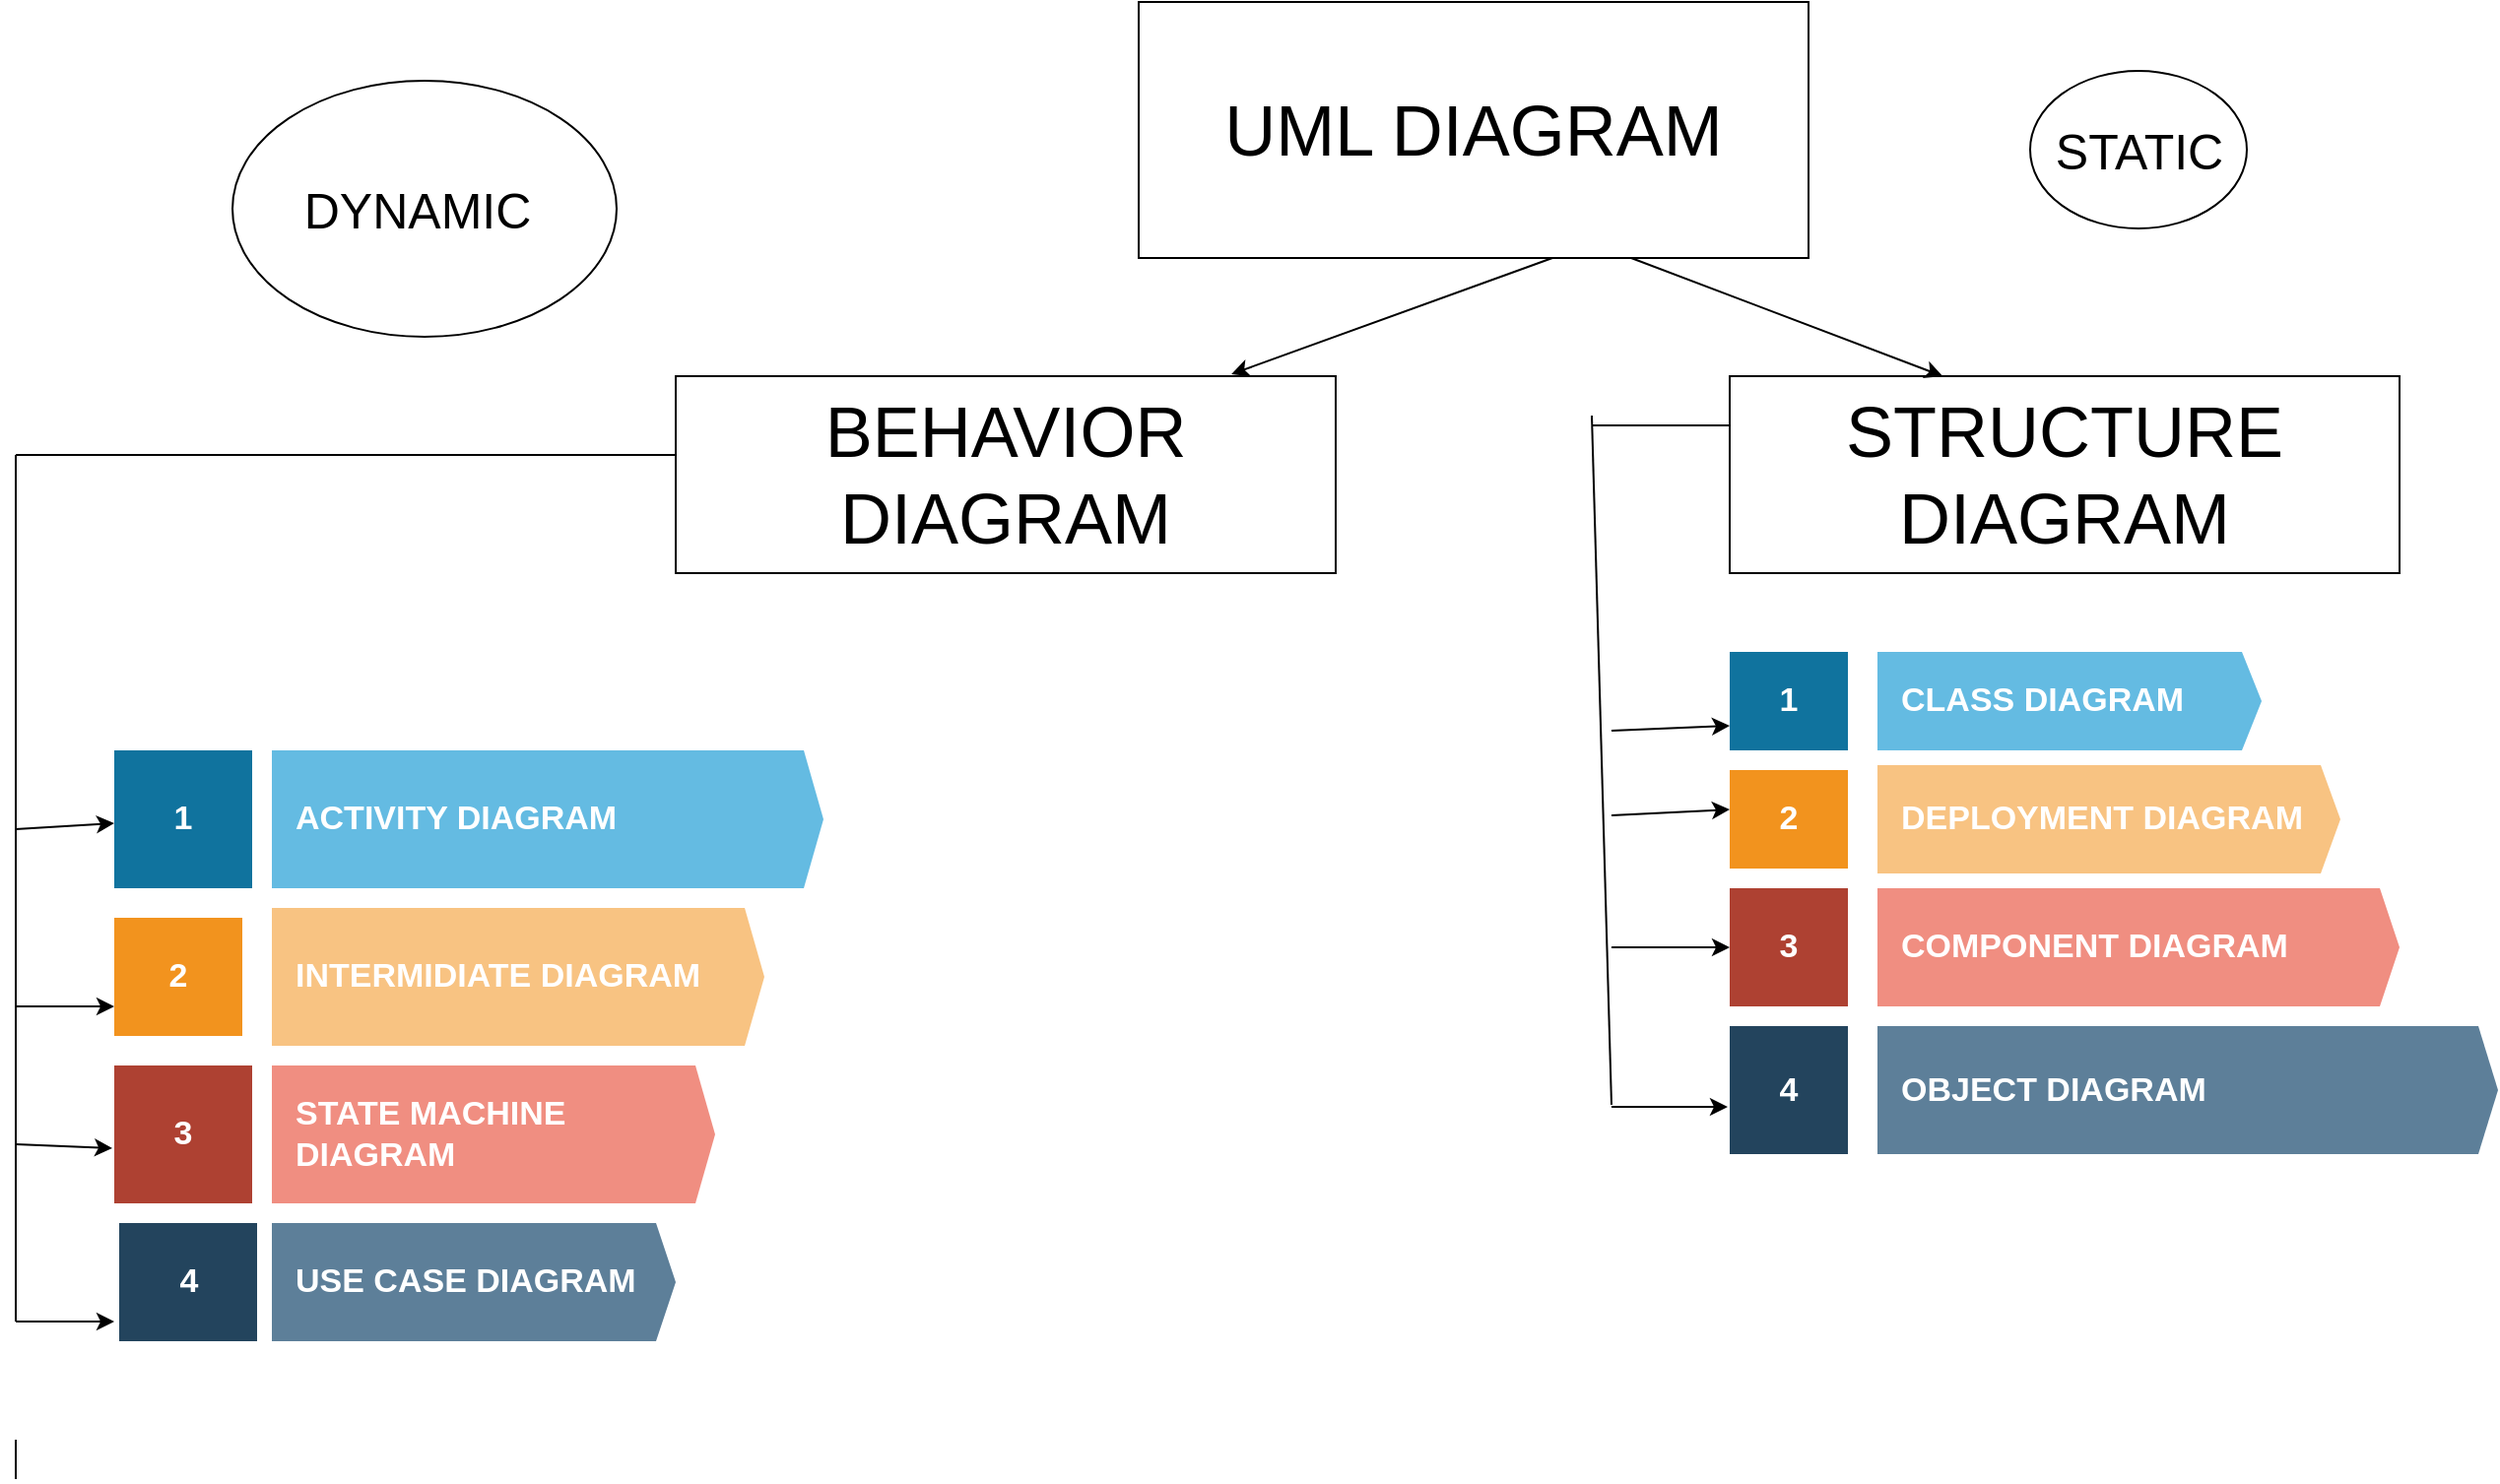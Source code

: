 <mxfile version="28.0.6">
  <diagram name="Page-1" id="LVUewoOSiP5x6OEFWZ2Q">
    <mxGraphModel dx="1426" dy="1877" grid="1" gridSize="10" guides="1" tooltips="1" connect="1" arrows="1" fold="1" page="1" pageScale="1" pageWidth="850" pageHeight="1100" math="0" shadow="0">
      <root>
        <mxCell id="0" />
        <mxCell id="1" parent="0" />
        <mxCell id="PGbsJtd_KX8pkaPK6Ff_-21" value="1" style="html=1;whiteSpace=wrap;fillColor=#10739E;strokeColor=none;shadow=0;fontSize=17;fontColor=#FFFFFF;align=center;fontStyle=1;rounded=0;" vertex="1" parent="1">
          <mxGeometry x="110" y="210" width="70" height="70" as="geometry" />
        </mxCell>
        <mxCell id="PGbsJtd_KX8pkaPK6Ff_-22" value="ACTIVITY DIAGRAM" style="shape=mxgraph.infographic.ribbonSimple;notch1=0;notch2=10;notch=0;html=1;whiteSpace=wrap;fillColor=#64BBE2;strokeColor=none;shadow=0;fontSize=17;fontColor=#FFFFFF;align=left;spacingLeft=10;fontStyle=1;" vertex="1" parent="1">
          <mxGeometry x="190" y="210" width="280" height="70" as="geometry" />
        </mxCell>
        <mxCell id="PGbsJtd_KX8pkaPK6Ff_-23" value="2" style="html=1;whiteSpace=wrap;fillColor=#F2931E;strokeColor=none;shadow=0;fontSize=17;fontColor=#FFFFFF;align=center;fontStyle=1;rounded=0;" vertex="1" parent="1">
          <mxGeometry x="110" y="295" width="65" height="60" as="geometry" />
        </mxCell>
        <mxCell id="PGbsJtd_KX8pkaPK6Ff_-24" value="INTERMIDIATE DIAGRAM" style="shape=mxgraph.infographic.ribbonSimple;notch1=0;notch2=10;notch=0;html=1;whiteSpace=wrap;fillColor=#F8C382;strokeColor=none;shadow=0;fontSize=17;fontColor=#FFFFFF;align=left;spacingLeft=10;fontStyle=1;" vertex="1" parent="1">
          <mxGeometry x="190" y="290" width="250" height="70" as="geometry" />
        </mxCell>
        <mxCell id="PGbsJtd_KX8pkaPK6Ff_-25" value="3" style="html=1;whiteSpace=wrap;fillColor=#AE4132;strokeColor=none;shadow=0;fontSize=17;fontColor=#FFFFFF;align=center;fontStyle=1;rounded=0;" vertex="1" parent="1">
          <mxGeometry x="110" y="370" width="70" height="70" as="geometry" />
        </mxCell>
        <mxCell id="PGbsJtd_KX8pkaPK6Ff_-26" value="STATE MACHINE DIAGRAM" style="shape=mxgraph.infographic.ribbonSimple;notch1=0;notch2=10;notch=0;html=1;whiteSpace=wrap;fillColor=#F08E81;strokeColor=none;shadow=0;fontSize=17;fontColor=#FFFFFF;align=left;spacingLeft=10;fontStyle=1;" vertex="1" parent="1">
          <mxGeometry x="190" y="370" width="225" height="70" as="geometry" />
        </mxCell>
        <mxCell id="PGbsJtd_KX8pkaPK6Ff_-27" value="4" style="html=1;whiteSpace=wrap;fillColor=#23445D;strokeColor=none;shadow=0;fontSize=17;fontColor=#FFFFFF;align=center;fontStyle=1;rounded=0;" vertex="1" parent="1">
          <mxGeometry x="112.5" y="450" width="70" height="60" as="geometry" />
        </mxCell>
        <mxCell id="PGbsJtd_KX8pkaPK6Ff_-28" value="USE CASE DIAGRAM" style="shape=mxgraph.infographic.ribbonSimple;notch1=0;notch2=10;notch=0;html=1;whiteSpace=wrap;fillColor=#5D7F99;strokeColor=none;shadow=0;fontSize=17;fontColor=#FFFFFF;align=left;spacingLeft=10;fontStyle=1;" vertex="1" parent="1">
          <mxGeometry x="190" y="450" width="205" height="60" as="geometry" />
        </mxCell>
        <mxCell id="PGbsJtd_KX8pkaPK6Ff_-33" value="&lt;font style=&quot;font-size: 36px;&quot;&gt;BEHAVIOR DIAGRAM&lt;/font&gt;" style="rounded=0;whiteSpace=wrap;html=1;" vertex="1" parent="1">
          <mxGeometry x="395" y="20" width="335" height="100" as="geometry" />
        </mxCell>
        <mxCell id="PGbsJtd_KX8pkaPK6Ff_-34" value="" style="endArrow=none;html=1;rounded=0;" edge="1" parent="1">
          <mxGeometry width="50" height="50" relative="1" as="geometry">
            <mxPoint x="60" y="60" as="sourcePoint" />
            <mxPoint x="395" y="60" as="targetPoint" />
          </mxGeometry>
        </mxCell>
        <mxCell id="PGbsJtd_KX8pkaPK6Ff_-35" value="" style="endArrow=none;html=1;rounded=0;" edge="1" parent="1">
          <mxGeometry width="50" height="50" relative="1" as="geometry">
            <mxPoint x="60" y="500" as="sourcePoint" />
            <mxPoint x="60" y="60" as="targetPoint" />
            <Array as="points">
              <mxPoint x="60" y="490" />
            </Array>
          </mxGeometry>
        </mxCell>
        <mxCell id="PGbsJtd_KX8pkaPK6Ff_-36" value="" style="endArrow=classic;html=1;rounded=0;" edge="1" parent="1" target="PGbsJtd_KX8pkaPK6Ff_-21">
          <mxGeometry width="50" height="50" relative="1" as="geometry">
            <mxPoint x="60" y="250" as="sourcePoint" />
            <mxPoint x="110" y="220" as="targetPoint" />
          </mxGeometry>
        </mxCell>
        <mxCell id="PGbsJtd_KX8pkaPK6Ff_-37" value="" style="endArrow=classic;html=1;rounded=0;entryX=0;entryY=0.75;entryDx=0;entryDy=0;" edge="1" parent="1" target="PGbsJtd_KX8pkaPK6Ff_-23">
          <mxGeometry width="50" height="50" relative="1" as="geometry">
            <mxPoint x="60" y="340" as="sourcePoint" />
            <mxPoint x="110" y="295" as="targetPoint" />
          </mxGeometry>
        </mxCell>
        <mxCell id="PGbsJtd_KX8pkaPK6Ff_-38" value="" style="endArrow=classic;html=1;rounded=0;entryX=-0.014;entryY=0.6;entryDx=0;entryDy=0;entryPerimeter=0;" edge="1" parent="1" target="PGbsJtd_KX8pkaPK6Ff_-25">
          <mxGeometry width="50" height="50" relative="1" as="geometry">
            <mxPoint x="60" y="410" as="sourcePoint" />
            <mxPoint x="110" y="360" as="targetPoint" />
          </mxGeometry>
        </mxCell>
        <mxCell id="PGbsJtd_KX8pkaPK6Ff_-41" value="" style="endArrow=classic;html=1;rounded=0;" edge="1" parent="1">
          <mxGeometry width="50" height="50" relative="1" as="geometry">
            <mxPoint x="60" y="500" as="sourcePoint" />
            <mxPoint x="110" y="500" as="targetPoint" />
          </mxGeometry>
        </mxCell>
        <mxCell id="PGbsJtd_KX8pkaPK6Ff_-43" value="" style="endArrow=none;html=1;rounded=0;" edge="1" parent="1">
          <mxGeometry width="50" height="50" relative="1" as="geometry">
            <mxPoint x="60" y="580" as="sourcePoint" />
            <mxPoint x="60" y="560" as="targetPoint" />
          </mxGeometry>
        </mxCell>
        <mxCell id="PGbsJtd_KX8pkaPK6Ff_-44" value="&lt;font style=&quot;font-size: 36px;&quot;&gt;UML DIAGRAM&lt;/font&gt;" style="rounded=0;whiteSpace=wrap;html=1;" vertex="1" parent="1">
          <mxGeometry x="630" y="-170" width="340" height="130" as="geometry" />
        </mxCell>
        <mxCell id="PGbsJtd_KX8pkaPK6Ff_-45" value="" style="endArrow=classic;html=1;rounded=0;entryX=0.842;entryY=-0.01;entryDx=0;entryDy=0;entryPerimeter=0;" edge="1" parent="1" target="PGbsJtd_KX8pkaPK6Ff_-33">
          <mxGeometry width="50" height="50" relative="1" as="geometry">
            <mxPoint x="840" y="-40" as="sourcePoint" />
            <mxPoint x="840" y="30" as="targetPoint" />
          </mxGeometry>
        </mxCell>
        <mxCell id="PGbsJtd_KX8pkaPK6Ff_-46" value="&lt;font style=&quot;font-size: 36px;&quot;&gt;STRUCTURE DIAGRAM&lt;/font&gt;" style="rounded=0;whiteSpace=wrap;html=1;" vertex="1" parent="1">
          <mxGeometry x="930" y="20" width="340" height="100" as="geometry" />
        </mxCell>
        <mxCell id="PGbsJtd_KX8pkaPK6Ff_-47" value="" style="endArrow=classic;html=1;rounded=0;entryX=0.318;entryY=0;entryDx=0;entryDy=0;entryPerimeter=0;" edge="1" parent="1" target="PGbsJtd_KX8pkaPK6Ff_-46">
          <mxGeometry width="50" height="50" relative="1" as="geometry">
            <mxPoint x="880" y="-40" as="sourcePoint" />
            <mxPoint x="930" y="-90" as="targetPoint" />
            <Array as="points" />
          </mxGeometry>
        </mxCell>
        <mxCell id="PGbsJtd_KX8pkaPK6Ff_-48" value="" style="endArrow=none;html=1;rounded=0;" edge="1" parent="1">
          <mxGeometry width="50" height="50" relative="1" as="geometry">
            <mxPoint x="860" y="45" as="sourcePoint" />
            <mxPoint x="930" y="45" as="targetPoint" />
          </mxGeometry>
        </mxCell>
        <mxCell id="PGbsJtd_KX8pkaPK6Ff_-49" value="" style="endArrow=none;html=1;rounded=0;" edge="1" parent="1">
          <mxGeometry width="50" height="50" relative="1" as="geometry">
            <mxPoint x="870" y="390" as="sourcePoint" />
            <mxPoint x="860" y="40" as="targetPoint" />
          </mxGeometry>
        </mxCell>
        <mxCell id="PGbsJtd_KX8pkaPK6Ff_-71" value="1" style="html=1;whiteSpace=wrap;fillColor=#10739E;strokeColor=none;shadow=0;fontSize=17;fontColor=#FFFFFF;align=center;fontStyle=1;rounded=0;" vertex="1" parent="1">
          <mxGeometry x="930" y="160" width="60" height="50" as="geometry" />
        </mxCell>
        <mxCell id="PGbsJtd_KX8pkaPK6Ff_-72" value="CLASS DIAGRAM" style="shape=mxgraph.infographic.ribbonSimple;notch1=0;notch2=10;notch=0;html=1;whiteSpace=wrap;fillColor=#64BBE2;strokeColor=none;shadow=0;fontSize=17;fontColor=#FFFFFF;align=left;spacingLeft=10;fontStyle=1;" vertex="1" parent="1">
          <mxGeometry x="1005" y="160" width="195" height="50" as="geometry" />
        </mxCell>
        <mxCell id="PGbsJtd_KX8pkaPK6Ff_-73" value="2" style="html=1;whiteSpace=wrap;fillColor=#F2931E;strokeColor=none;shadow=0;fontSize=17;fontColor=#FFFFFF;align=center;fontStyle=1;rounded=0;" vertex="1" parent="1">
          <mxGeometry x="930" y="220" width="60" height="50" as="geometry" />
        </mxCell>
        <mxCell id="PGbsJtd_KX8pkaPK6Ff_-74" value="DEPLOYMENT DIAGRAM" style="shape=mxgraph.infographic.ribbonSimple;notch1=0;notch2=10;notch=0;html=1;whiteSpace=wrap;fillColor=#F8C382;strokeColor=none;shadow=0;fontSize=17;fontColor=#FFFFFF;align=left;spacingLeft=10;fontStyle=1;" vertex="1" parent="1">
          <mxGeometry x="1005" y="217.5" width="235" height="55" as="geometry" />
        </mxCell>
        <mxCell id="PGbsJtd_KX8pkaPK6Ff_-75" value="3" style="html=1;whiteSpace=wrap;fillColor=#AE4132;strokeColor=none;shadow=0;fontSize=17;fontColor=#FFFFFF;align=center;fontStyle=1;rounded=0;" vertex="1" parent="1">
          <mxGeometry x="930" y="280" width="60" height="60" as="geometry" />
        </mxCell>
        <mxCell id="PGbsJtd_KX8pkaPK6Ff_-76" value="COMPONENT DIAGRAM" style="shape=mxgraph.infographic.ribbonSimple;notch1=0;notch2=10;notch=0;html=1;whiteSpace=wrap;fillColor=#F08E81;strokeColor=none;shadow=0;fontSize=17;fontColor=#FFFFFF;align=left;spacingLeft=10;fontStyle=1;" vertex="1" parent="1">
          <mxGeometry x="1005" y="280" width="265" height="60" as="geometry" />
        </mxCell>
        <mxCell id="PGbsJtd_KX8pkaPK6Ff_-77" value="4" style="html=1;whiteSpace=wrap;fillColor=#23445D;strokeColor=none;shadow=0;fontSize=17;fontColor=#FFFFFF;align=center;fontStyle=1;rounded=0;" vertex="1" parent="1">
          <mxGeometry x="930" y="350" width="60" height="65" as="geometry" />
        </mxCell>
        <mxCell id="PGbsJtd_KX8pkaPK6Ff_-78" value="OBJECT DIAGRAM" style="shape=mxgraph.infographic.ribbonSimple;notch1=0;notch2=10;notch=0;html=1;whiteSpace=wrap;fillColor=#5D7F99;strokeColor=none;shadow=0;fontSize=17;fontColor=#FFFFFF;align=left;spacingLeft=10;fontStyle=1;" vertex="1" parent="1">
          <mxGeometry x="1005" y="350" width="315" height="65" as="geometry" />
        </mxCell>
        <mxCell id="PGbsJtd_KX8pkaPK6Ff_-85" value="" style="endArrow=classic;html=1;rounded=0;entryX=0;entryY=0.75;entryDx=0;entryDy=0;" edge="1" parent="1" target="PGbsJtd_KX8pkaPK6Ff_-71">
          <mxGeometry width="50" height="50" relative="1" as="geometry">
            <mxPoint x="870" y="200" as="sourcePoint" />
            <mxPoint x="920" y="190" as="targetPoint" />
          </mxGeometry>
        </mxCell>
        <mxCell id="PGbsJtd_KX8pkaPK6Ff_-86" value="" style="endArrow=classic;html=1;rounded=0;entryX=0;entryY=1;entryDx=0;entryDy=0;" edge="1" parent="1">
          <mxGeometry width="50" height="50" relative="1" as="geometry">
            <mxPoint x="870" y="243" as="sourcePoint" />
            <mxPoint x="930" y="240" as="targetPoint" />
          </mxGeometry>
        </mxCell>
        <mxCell id="PGbsJtd_KX8pkaPK6Ff_-87" value="" style="endArrow=classic;html=1;rounded=0;entryX=0;entryY=0.5;entryDx=0;entryDy=0;" edge="1" parent="1" target="PGbsJtd_KX8pkaPK6Ff_-75">
          <mxGeometry width="50" height="50" relative="1" as="geometry">
            <mxPoint x="870" y="310" as="sourcePoint" />
            <mxPoint x="920" y="309.5" as="targetPoint" />
          </mxGeometry>
        </mxCell>
        <mxCell id="PGbsJtd_KX8pkaPK6Ff_-88" value="" style="endArrow=classic;html=1;rounded=0;entryX=-0.017;entryY=0.631;entryDx=0;entryDy=0;entryPerimeter=0;" edge="1" parent="1" target="PGbsJtd_KX8pkaPK6Ff_-77">
          <mxGeometry width="50" height="50" relative="1" as="geometry">
            <mxPoint x="870" y="391" as="sourcePoint" />
            <mxPoint x="900" y="360" as="targetPoint" />
          </mxGeometry>
        </mxCell>
        <mxCell id="PGbsJtd_KX8pkaPK6Ff_-89" value="&lt;font style=&quot;font-size: 25px;&quot;&gt;DYNAMIC&amp;nbsp;&lt;/font&gt;" style="ellipse;whiteSpace=wrap;html=1;" vertex="1" parent="1">
          <mxGeometry x="170" y="-130" width="195" height="130" as="geometry" />
        </mxCell>
        <mxCell id="PGbsJtd_KX8pkaPK6Ff_-90" value="&lt;font style=&quot;font-size: 25px;&quot;&gt;STATIC&lt;/font&gt;" style="ellipse;whiteSpace=wrap;html=1;" vertex="1" parent="1">
          <mxGeometry x="1082.5" y="-135" width="110" height="80" as="geometry" />
        </mxCell>
      </root>
    </mxGraphModel>
  </diagram>
</mxfile>
